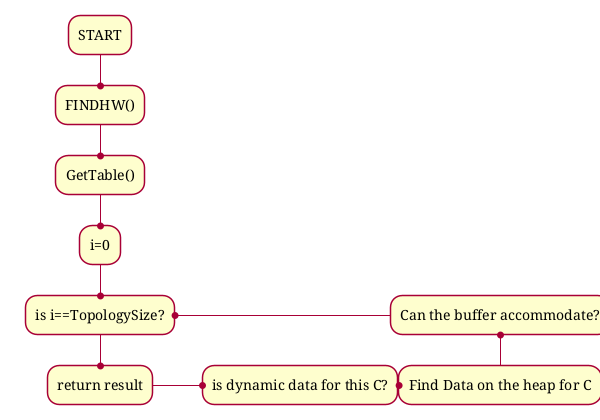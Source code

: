 {
  "sha1": "5dsy8vud3krdk06n5yevjvn03rfqm05",
  "insertion": {
    "when": "2024-05-30T20:48:20.722Z",
    "user": "plantuml@gmail.com"
  }
}
@startflow
10 "START"
s 20 "FINDHW()"
s 30 "GetTable()"
s 40 "i=0"
s 50 "is i==TopologySize?"
s 60 "return result"
e 70 "is dynamic data for this C?"
e 80 "Find Data on the heap for C"
n 90 "Can the buffer accommodate?"
w 50
@endflow
